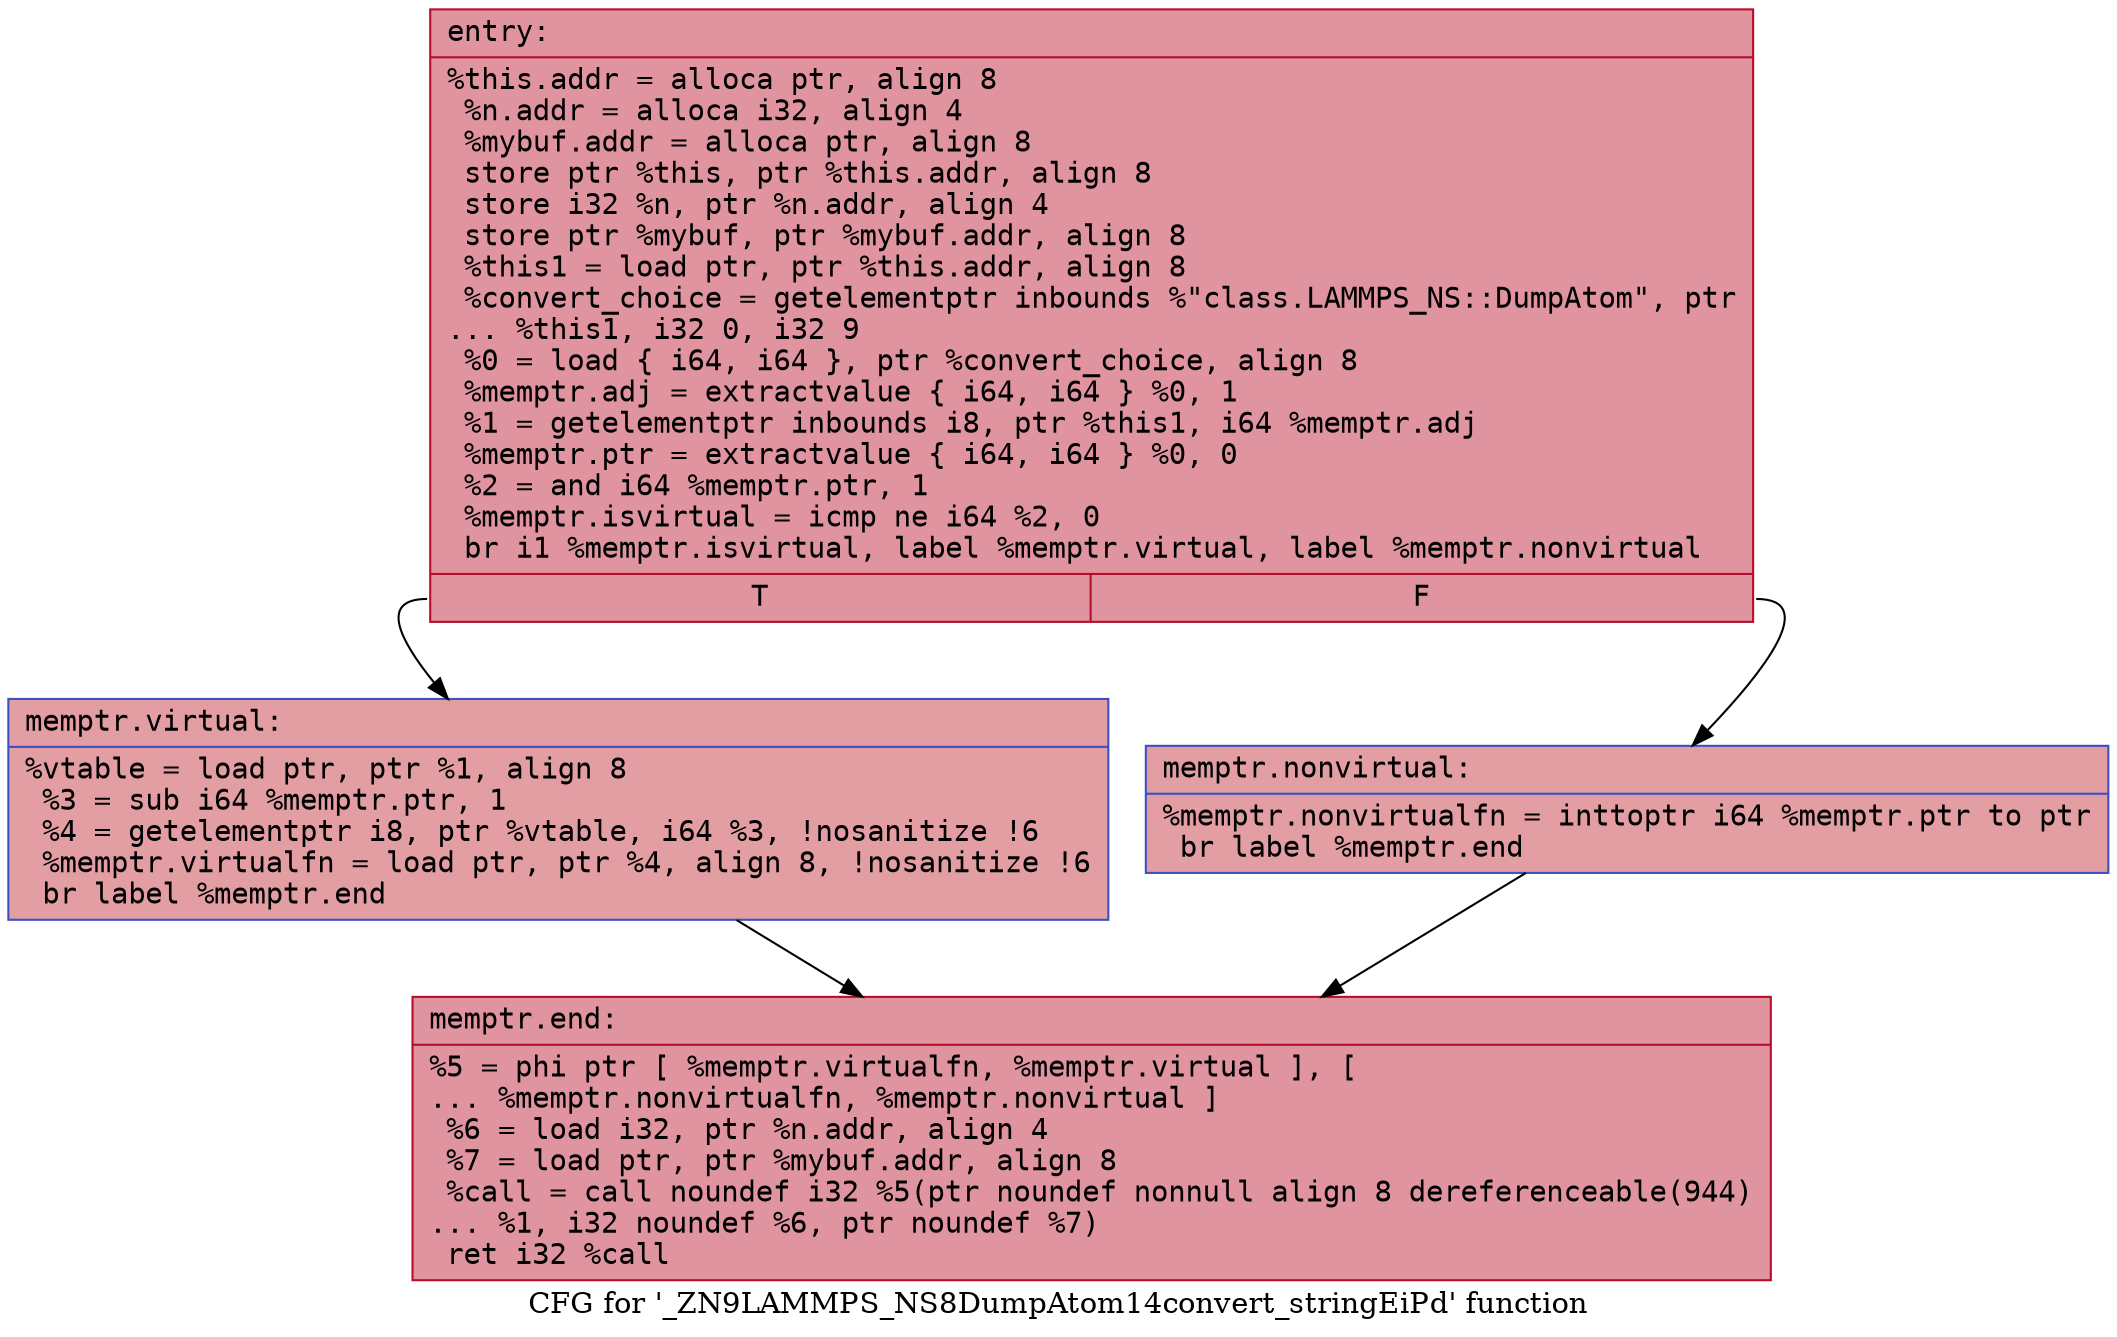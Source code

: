 digraph "CFG for '_ZN9LAMMPS_NS8DumpAtom14convert_stringEiPd' function" {
	label="CFG for '_ZN9LAMMPS_NS8DumpAtom14convert_stringEiPd' function";

	Node0x562c263b92d0 [shape=record,color="#b70d28ff", style=filled, fillcolor="#b70d2870" fontname="Courier",label="{entry:\l|  %this.addr = alloca ptr, align 8\l  %n.addr = alloca i32, align 4\l  %mybuf.addr = alloca ptr, align 8\l  store ptr %this, ptr %this.addr, align 8\l  store i32 %n, ptr %n.addr, align 4\l  store ptr %mybuf, ptr %mybuf.addr, align 8\l  %this1 = load ptr, ptr %this.addr, align 8\l  %convert_choice = getelementptr inbounds %\"class.LAMMPS_NS::DumpAtom\", ptr\l... %this1, i32 0, i32 9\l  %0 = load \{ i64, i64 \}, ptr %convert_choice, align 8\l  %memptr.adj = extractvalue \{ i64, i64 \} %0, 1\l  %1 = getelementptr inbounds i8, ptr %this1, i64 %memptr.adj\l  %memptr.ptr = extractvalue \{ i64, i64 \} %0, 0\l  %2 = and i64 %memptr.ptr, 1\l  %memptr.isvirtual = icmp ne i64 %2, 0\l  br i1 %memptr.isvirtual, label %memptr.virtual, label %memptr.nonvirtual\l|{<s0>T|<s1>F}}"];
	Node0x562c263b92d0:s0 -> Node0x562c263b9bc0[tooltip="entry -> memptr.virtual\nProbability 50.00%" ];
	Node0x562c263b92d0:s1 -> Node0x562c263b9110[tooltip="entry -> memptr.nonvirtual\nProbability 50.00%" ];
	Node0x562c263b9bc0 [shape=record,color="#3d50c3ff", style=filled, fillcolor="#be242e70" fontname="Courier",label="{memptr.virtual:\l|  %vtable = load ptr, ptr %1, align 8\l  %3 = sub i64 %memptr.ptr, 1\l  %4 = getelementptr i8, ptr %vtable, i64 %3, !nosanitize !6\l  %memptr.virtualfn = load ptr, ptr %4, align 8, !nosanitize !6\l  br label %memptr.end\l}"];
	Node0x562c263b9bc0 -> Node0x562c263ba090[tooltip="memptr.virtual -> memptr.end\nProbability 100.00%" ];
	Node0x562c263b9110 [shape=record,color="#3d50c3ff", style=filled, fillcolor="#be242e70" fontname="Courier",label="{memptr.nonvirtual:\l|  %memptr.nonvirtualfn = inttoptr i64 %memptr.ptr to ptr\l  br label %memptr.end\l}"];
	Node0x562c263b9110 -> Node0x562c263ba090[tooltip="memptr.nonvirtual -> memptr.end\nProbability 100.00%" ];
	Node0x562c263ba090 [shape=record,color="#b70d28ff", style=filled, fillcolor="#b70d2870" fontname="Courier",label="{memptr.end:\l|  %5 = phi ptr [ %memptr.virtualfn, %memptr.virtual ], [\l... %memptr.nonvirtualfn, %memptr.nonvirtual ]\l  %6 = load i32, ptr %n.addr, align 4\l  %7 = load ptr, ptr %mybuf.addr, align 8\l  %call = call noundef i32 %5(ptr noundef nonnull align 8 dereferenceable(944)\l... %1, i32 noundef %6, ptr noundef %7)\l  ret i32 %call\l}"];
}
